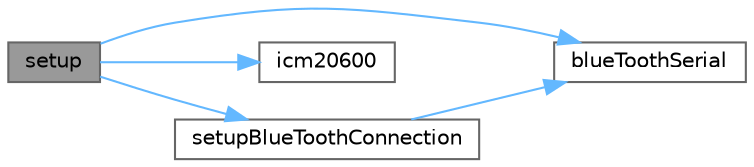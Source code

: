 digraph "setup"
{
 // LATEX_PDF_SIZE
  bgcolor="transparent";
  edge [fontname=Helvetica,fontsize=10,labelfontname=Helvetica,labelfontsize=10];
  node [fontname=Helvetica,fontsize=10,shape=box,height=0.2,width=0.4];
  rankdir="LR";
  Node1 [label="setup",height=0.2,width=0.4,color="gray40", fillcolor="grey60", style="filled", fontcolor="black",tooltip="This function when the bord start and setup the bluetooth connection with Grove - Serial Bluetooth v3..."];
  Node1 -> Node2 [color="steelblue1",style="solid"];
  Node2 [label="blueToothSerial",height=0.2,width=0.4,color="grey40", fillcolor="white", style="filled",URL="$master_8ino.html#aa708aaae7a8634cd4b103756845be406",tooltip=" "];
  Node1 -> Node3 [color="steelblue1",style="solid"];
  Node3 [label="icm20600",height=0.2,width=0.4,color="grey40", fillcolor="white", style="filled",URL="$master_8ino.html#a807c1b84d1f6fbd1f2746b9cbbb06389",tooltip=" "];
  Node1 -> Node4 [color="steelblue1",style="solid"];
  Node4 [label="setupBlueToothConnection",height=0.2,width=0.4,color="grey40", fillcolor="white", style="filled",URL="$master_8ino.html#aabec44d551f4da54e5fb45808e722b04",tooltip="inspried by the example code called:Master_button setup code website: https://wiki...."];
  Node4 -> Node2 [color="steelblue1",style="solid"];
}
